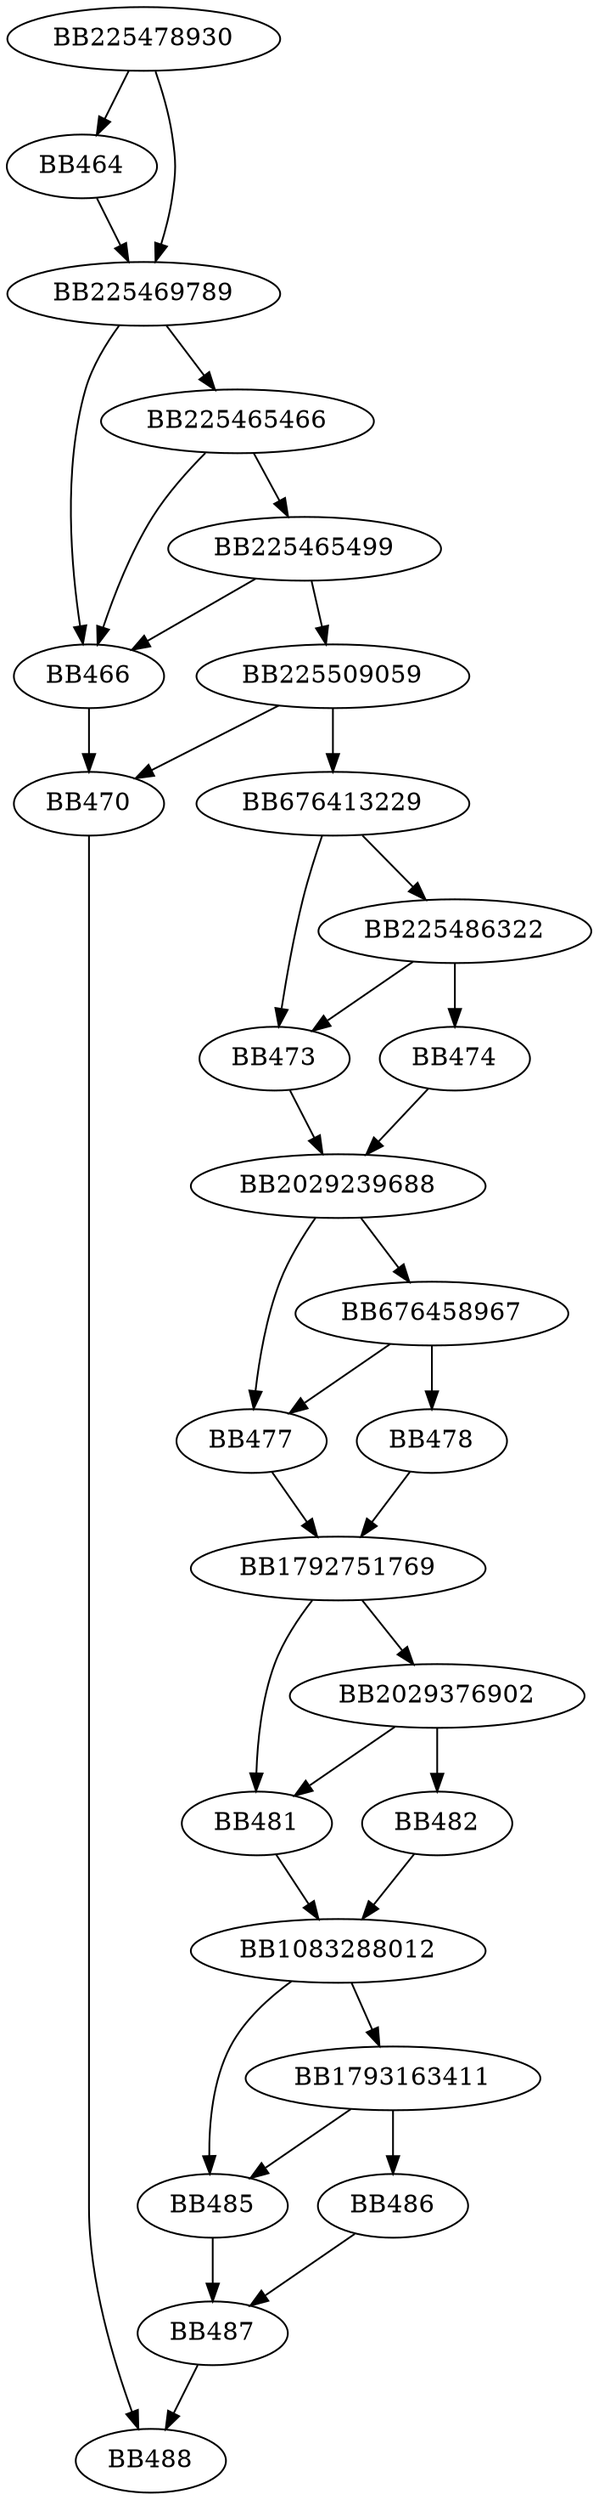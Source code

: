 digraph G{
	BB225478930->BB464;
	BB225478930->BB225469789;
	BB464->BB225469789;
	BB225469789->BB466;
	BB225469789->BB225465466;
	BB225465466->BB466;
	BB225465466->BB225465499;
	BB225465499->BB466;
	BB225465499->BB225509059;
	BB466->BB470;
	BB225509059->BB470;
	BB225509059->BB676413229;
	BB676413229->BB225486322;
	BB676413229->BB473;
	BB225486322->BB474;
	BB225486322->BB473;
	BB474->BB2029239688;
	BB473->BB2029239688;
	BB2029239688->BB676458967;
	BB2029239688->BB477;
	BB676458967->BB478;
	BB676458967->BB477;
	BB478->BB1792751769;
	BB477->BB1792751769;
	BB1792751769->BB2029376902;
	BB1792751769->BB481;
	BB2029376902->BB482;
	BB2029376902->BB481;
	BB482->BB1083288012;
	BB481->BB1083288012;
	BB1083288012->BB1793163411;
	BB1083288012->BB485;
	BB1793163411->BB486;
	BB1793163411->BB485;
	BB486->BB487;
	BB485->BB487;
	BB487->BB488;
	BB470->BB488;
}
